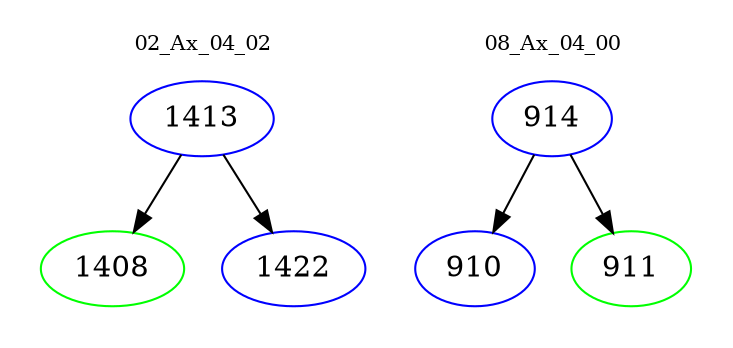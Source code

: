 digraph{
subgraph cluster_0 {
color = white
label = "02_Ax_04_02";
fontsize=10;
T0_1413 [label="1413", color="blue"]
T0_1413 -> T0_1408 [color="black"]
T0_1408 [label="1408", color="green"]
T0_1413 -> T0_1422 [color="black"]
T0_1422 [label="1422", color="blue"]
}
subgraph cluster_1 {
color = white
label = "08_Ax_04_00";
fontsize=10;
T1_914 [label="914", color="blue"]
T1_914 -> T1_910 [color="black"]
T1_910 [label="910", color="blue"]
T1_914 -> T1_911 [color="black"]
T1_911 [label="911", color="green"]
}
}
